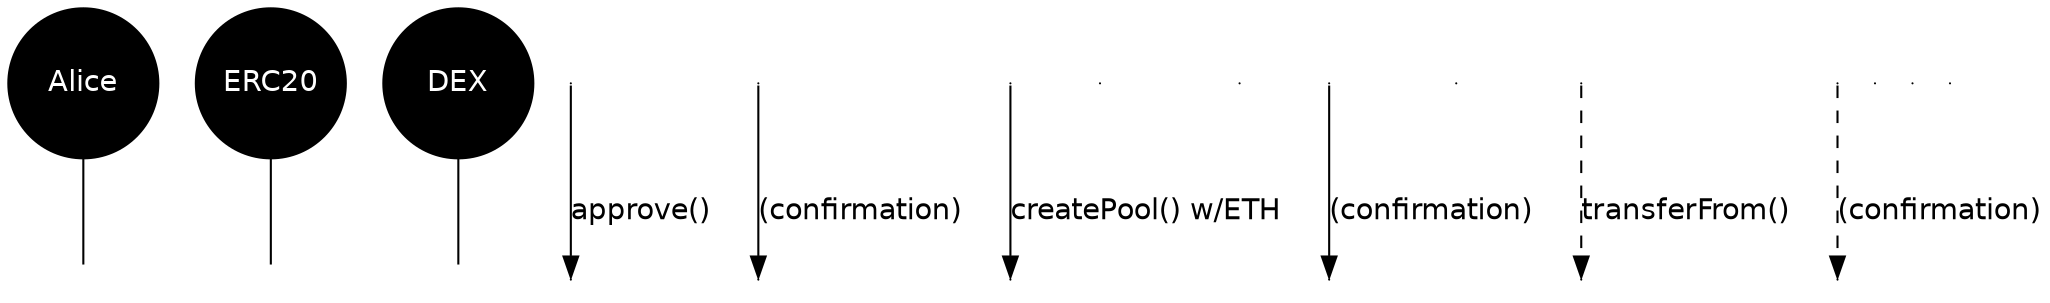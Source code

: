 digraph A {
graph [fontname = "Helvetica"];
node [fontname = "Helvetica",shape=point,width=0];
edge [fontname = "Helvetica"];

forcelabels=true;
labeljust=l;
rankdir="TB";

// each account timeline header node
alice_0 [label="Alice",shape=circle,width=1,pos="0,0.75!",color=black,fontcolor=white,style=filled,fillcolor=black];
erc20_0 [label="ERC20",shape=circle,width=1,pos="3,0.75!",color=black,fontcolor=white,style=filled,fillcolor=black];
dex_0 [label="DEX",shape=circle,width=1,pos="6,0.75!",color=black,fontcolor=white,style=filled,fillcolor=black];

// timeline end nodes and vertical lines
alice_end [label="12",pos="0,-3.5!",width=0.2,style=invis];
alice_0 -> alice_end [arrowhead=none];
erc20_end [label="12",pos="3,-3.5!",width=0.2,style=invis];
erc20_0 -> erc20_end [arrowhead=none];
dex_end [label="12",pos="6,-3.5!",width=0.2,style=invis];
dex_0 -> dex_end [arrowhead=none];

// visible timeline nodes
alice_a [label="1",pos="0,-0.5!"];
alice_b [label="2",pos="0,-1.0!"];
alice_c [label="1",pos="0,-1.5!"];
alice_d [label="2",pos="0,-2.0!"];
alice_e [label="3",pos="0,-2.5!"];
alice_f [label="4",pos="0,-3.0!"];
/*
alice_g [label="5",pos="0,-3.5!"];
alice_h [label="6",pos="0,-4.0!"];
alice_i [label="7",pos="0,-4.5!"];
alice_j [label="8",pos="0,-5.0!"];
*/

erc20_a [label="1",pos="3,-0.5!"];
erc20_b [label="2",pos="3,-1.0!"];
erc20_c [label="1",pos="3,-1.5!"];
erc20_d [label="2",pos="3,-2.0!"];
erc20_e [label="3",pos="3,-2.5!"];
erc20_f [label="4",pos="3,-3.0!"];
/*
erc20_g [label="5",pos="3,-3.5!"];
erc20_h [label="6",pos="3,-4.0!"];
erc20_i [label="7",pos="3,-4.5!"];
erc20_j [label="8",pos="3,-5.0!"];
*/

dex_a [label="1",pos="6,-0.5!"];
dex_b [label="2",pos="6,-1.0!"];
dex_c [label="1",pos="6,-1.5!"];
dex_d [label="2",pos="6,-2.0!"];
dex_e [label="3",pos="6,-2.5!"];
dex_f [label="4",pos="6,-3.0!"];
/*
dex_g [label="5",pos="6,-3.5!"];
dex_h [label="6",pos="6,-4.0!"];
dex_i [label="7",pos="6,-4.5!"];
dex_j [label="8",pos="6,-5.0!"];
*/

// function calls
alice_a -> erc20_a [label="approve()"];
erc20_b -> alice_b [label="(confirmation)"];
alice_c -> dex_c [label="createPool() w/ETH"];
dex_d -> erc20_d [label="transferFrom()",style=dashed];
erc20_e -> dex_e [label="(confirmation)",style=dashed];
dex_f -> alice_f [label="(confirmation)"];

}
